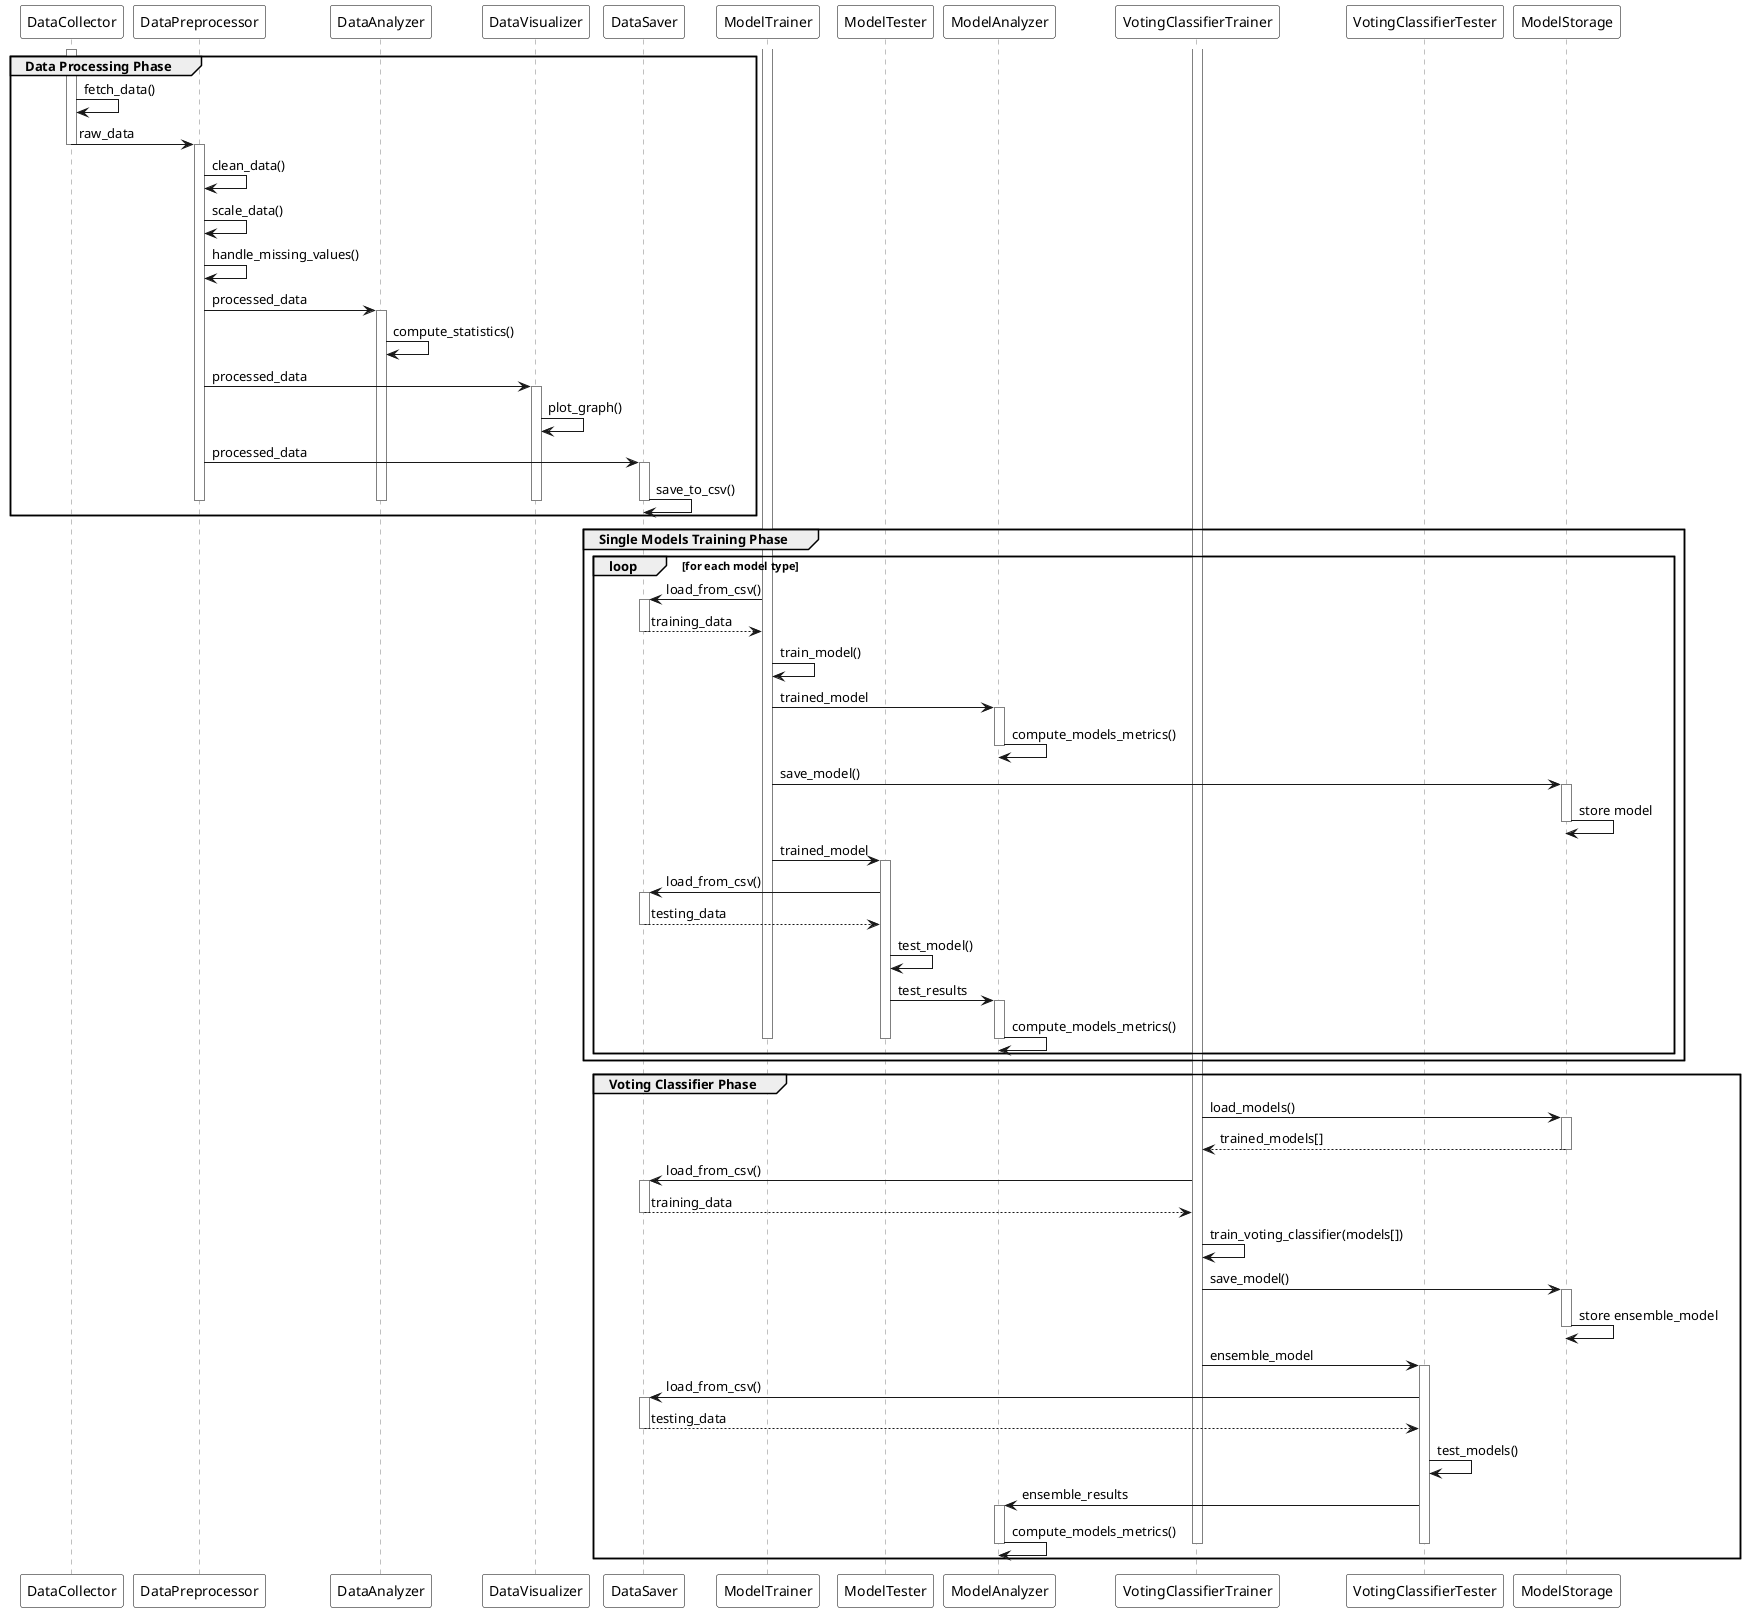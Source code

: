 @startuml ML System Sequence

skinparam SequenceGroupBorderColor black
skinparam SequenceGroupBodyColor transparent

skinparam {
    ParticipantBackgroundColor white
    ParticipantBorderColor black
    SequenceLifeLineBorderColor gray
    SequenceGroupHeaderFontStyle bold
}

participant DataCollector as DC
participant DataPreprocessor as DP
participant DataAnalyzer as DA
participant DataVisualizer as DV
participant DataSaver as DS
participant ModelTrainer as MT
participant ModelTester as MTe
participant ModelAnalyzer as MA
participant VotingClassifierTrainer as VCT
participant VotingClassifierTester as VCTe
participant ModelStorage as MS

group Data Processing Phase
    activate DC
    DC -> DC: fetch_data()
    DC -> DP: raw_data
    deactivate DC

    activate DP
    DP -> DP: clean_data()
    DP -> DP: scale_data()
    DP -> DP: handle_missing_values()

    DP -> DA: processed_data
    activate DA
    DA -> DA: compute_statistics()

    DP -> DV: processed_data
    activate DV
    DV -> DV: plot_graph()

    DP -> DS: processed_data
    activate DS
    DS -> DS: save_to_csv()
    deactivate DS
    deactivate DV
    deactivate DA
    deactivate DP
end

group Single Models Training Phase
    loop for each model type
        activate MT
        MT -> DS: load_from_csv()
        activate DS
        DS --> MT: training_data
        deactivate DS

        MT -> MT: train_model()

        MT -> MA: trained_model
        activate MA
        MA -> MA: compute_models_metrics()
        deactivate MA

        MT -> MS: save_model()
        activate MS
        MS -> MS: store model
        deactivate MS

        MT -> MTe: trained_model
        activate MTe

        MTe -> DS: load_from_csv()
        activate DS
        DS --> MTe: testing_data
        deactivate DS

        MTe -> MTe: test_model()
        MTe -> MA: test_results
        activate MA
        MA -> MA: compute_models_metrics()
        deactivate MA
        deactivate MTe
        deactivate MT
    end
end

group Voting Classifier Phase
    activate VCT
    VCT -> MS: load_models()
    activate MS
    MS --> VCT: trained_models[]
    deactivate MS

    VCT -> DS: load_from_csv()
    activate DS
    DS --> VCT: training_data
    deactivate DS

    VCT -> VCT: train_voting_classifier(models[])

    VCT -> MS: save_model()
    activate MS
    MS -> MS: store ensemble_model
    deactivate MS

    VCT -> VCTe: ensemble_model
    activate VCTe

    VCTe -> DS: load_from_csv()
    activate DS
    DS --> VCTe: testing_data
    deactivate DS

    VCTe -> VCTe: test_models()

    VCTe -> MA: ensemble_results
    activate MA
    MA -> MA: compute_models_metrics()
    deactivate MA
    deactivate VCTe
    deactivate VCT
end

@enduml
